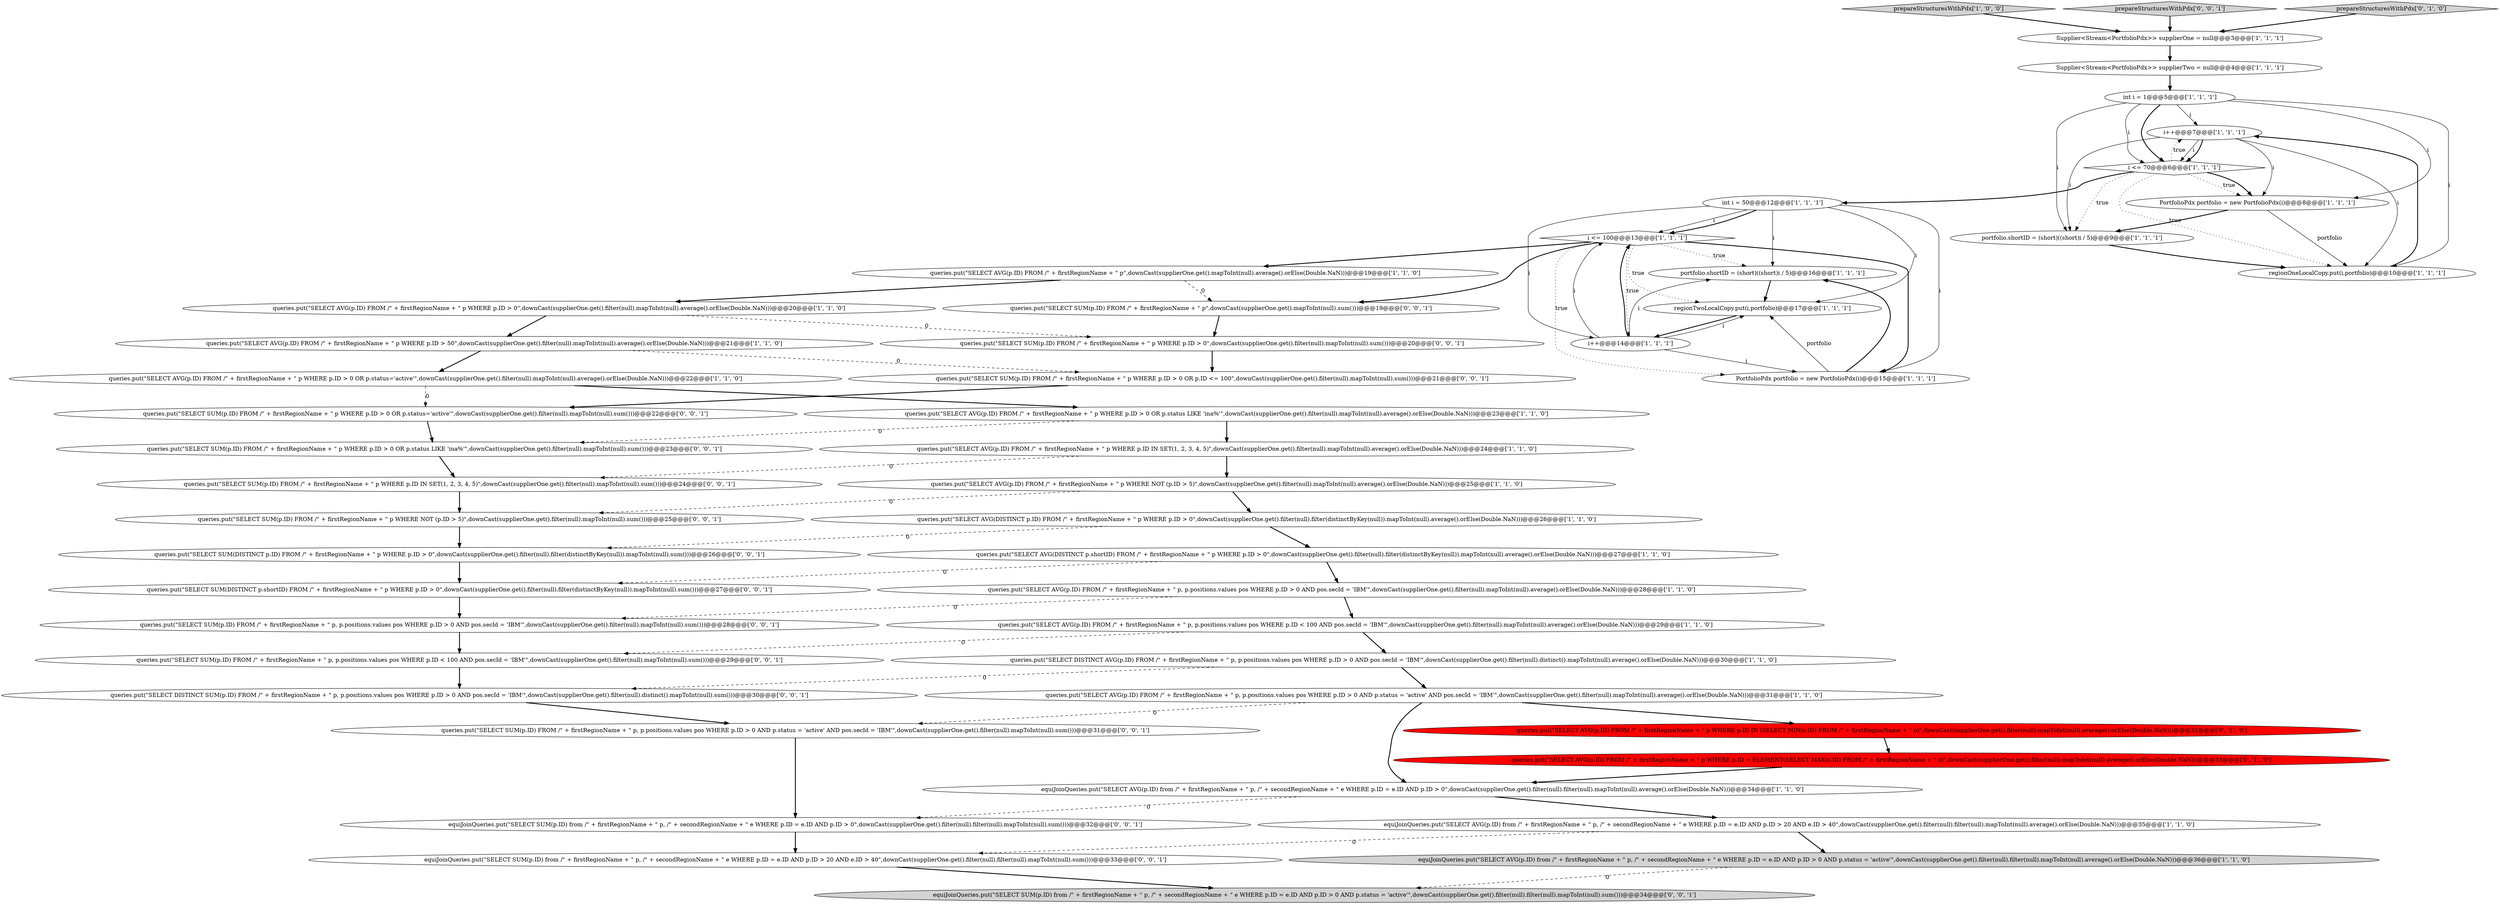 digraph {
0 [style = filled, label = "Supplier<Stream<PortfolioPdx>> supplierOne = null@@@3@@@['1', '1', '1']", fillcolor = white, shape = ellipse image = "AAA0AAABBB1BBB"];
4 [style = filled, label = "i++@@@7@@@['1', '1', '1']", fillcolor = white, shape = ellipse image = "AAA0AAABBB1BBB"];
38 [style = filled, label = "queries.put(\"SELECT SUM(p.ID) FROM /\" + firstRegionName + \" p, p.positions.values pos WHERE p.ID < 100 AND pos.secId = 'IBM'\",downCast(supplierOne.get().filter(null).mapToInt(null).sum()))@@@29@@@['0', '0', '1']", fillcolor = white, shape = ellipse image = "AAA0AAABBB3BBB"];
8 [style = filled, label = "queries.put(\"SELECT AVG(p.ID) FROM /\" + firstRegionName + \" p, p.positions.values pos WHERE p.ID > 0 AND pos.secId = 'IBM'\",downCast(supplierOne.get().filter(null).mapToInt(null).average().orElse(Double.NaN)))@@@28@@@['1', '1', '0']", fillcolor = white, shape = ellipse image = "AAA0AAABBB1BBB"];
33 [style = filled, label = "queries.put(\"SELECT AVG(p.ID) FROM /\" + firstRegionName + \" p WHERE p.ID IN (SELECT MIN(o.ID) FROM /\" + firstRegionName + \" o)\",downCast(supplierOne.get().filter(null).mapToInt(null).average().orElse(Double.NaN)))@@@32@@@['0', '1', '0']", fillcolor = red, shape = ellipse image = "AAA1AAABBB2BBB"];
32 [style = filled, label = "queries.put(\"SELECT AVG(p.ID) FROM /\" + firstRegionName + \" p WHERE p.ID = ELEMENT(SELECT MAX(o.ID) FROM /\" + firstRegionName + \" o)\",downCast(supplierOne.get().filter(null).mapToInt(null).average().orElse(Double.NaN)))@@@33@@@['0', '1', '0']", fillcolor = red, shape = ellipse image = "AAA1AAABBB2BBB"];
3 [style = filled, label = "queries.put(\"SELECT AVG(p.ID) FROM /\" + firstRegionName + \" p\",downCast(supplierOne.get().mapToInt(null).average().orElse(Double.NaN)))@@@19@@@['1', '1', '0']", fillcolor = white, shape = ellipse image = "AAA0AAABBB1BBB"];
18 [style = filled, label = "i <= 100@@@13@@@['1', '1', '1']", fillcolor = white, shape = diamond image = "AAA0AAABBB1BBB"];
7 [style = filled, label = "queries.put(\"SELECT AVG(DISTINCT p.shortID) FROM /\" + firstRegionName + \" p WHERE p.ID > 0\",downCast(supplierOne.get().filter(null).filter(distinctByKey(null)).mapToInt(null).average().orElse(Double.NaN)))@@@27@@@['1', '1', '0']", fillcolor = white, shape = ellipse image = "AAA0AAABBB1BBB"];
30 [style = filled, label = "queries.put(\"SELECT DISTINCT AVG(p.ID) FROM /\" + firstRegionName + \" p, p.positions.values pos WHERE p.ID > 0 AND pos.secId = 'IBM'\",downCast(supplierOne.get().filter(null).distinct().mapToInt(null).average().orElse(Double.NaN)))@@@30@@@['1', '1', '0']", fillcolor = white, shape = ellipse image = "AAA0AAABBB1BBB"];
14 [style = filled, label = "queries.put(\"SELECT AVG(p.ID) FROM /\" + firstRegionName + \" p, p.positions.values pos WHERE p.ID > 0 AND p.status = 'active' AND pos.secId = 'IBM'\",downCast(supplierOne.get().filter(null).mapToInt(null).average().orElse(Double.NaN)))@@@31@@@['1', '1', '0']", fillcolor = white, shape = ellipse image = "AAA0AAABBB1BBB"];
23 [style = filled, label = "queries.put(\"SELECT AVG(p.ID) FROM /\" + firstRegionName + \" p WHERE p.ID > 0 OR p.status LIKE 'ina%'\",downCast(supplierOne.get().filter(null).mapToInt(null).average().orElse(Double.NaN)))@@@23@@@['1', '1', '0']", fillcolor = white, shape = ellipse image = "AAA0AAABBB1BBB"];
25 [style = filled, label = "prepareStructuresWithPdx['1', '0', '0']", fillcolor = lightgray, shape = diamond image = "AAA0AAABBB1BBB"];
45 [style = filled, label = "queries.put(\"SELECT DISTINCT SUM(p.ID) FROM /\" + firstRegionName + \" p, p.positions.values pos WHERE p.ID > 0 AND pos.secId = 'IBM'\",downCast(supplierOne.get().filter(null).distinct().mapToInt(null).sum()))@@@30@@@['0', '0', '1']", fillcolor = white, shape = ellipse image = "AAA0AAABBB3BBB"];
39 [style = filled, label = "queries.put(\"SELECT SUM(DISTINCT p.shortID) FROM /\" + firstRegionName + \" p WHERE p.ID > 0\",downCast(supplierOne.get().filter(null).filter(distinctByKey(null)).mapToInt(null).sum()))@@@27@@@['0', '0', '1']", fillcolor = white, shape = ellipse image = "AAA0AAABBB3BBB"];
47 [style = filled, label = "equiJoinQueries.put(\"SELECT SUM(p.ID) from /\" + firstRegionName + \" p, /\" + secondRegionName + \" e WHERE p.ID = e.ID AND p.ID > 0 AND p.status = 'active'\",downCast(supplierOne.get().filter(null).filter(null).mapToInt(null).sum()))@@@34@@@['0', '0', '1']", fillcolor = lightgray, shape = ellipse image = "AAA0AAABBB3BBB"];
6 [style = filled, label = "portfolio.shortID = (short)((short)i / 5)@@@16@@@['1', '1', '1']", fillcolor = white, shape = ellipse image = "AAA0AAABBB1BBB"];
24 [style = filled, label = "PortfolioPdx portfolio = new PortfolioPdx(i)@@@15@@@['1', '1', '1']", fillcolor = white, shape = ellipse image = "AAA0AAABBB1BBB"];
9 [style = filled, label = "Supplier<Stream<PortfolioPdx>> supplierTwo = null@@@4@@@['1', '1', '1']", fillcolor = white, shape = ellipse image = "AAA0AAABBB1BBB"];
42 [style = filled, label = "queries.put(\"SELECT SUM(p.ID) FROM /\" + firstRegionName + \" p WHERE NOT (p.ID > 5)\",downCast(supplierOne.get().filter(null).mapToInt(null).sum()))@@@25@@@['0', '0', '1']", fillcolor = white, shape = ellipse image = "AAA0AAABBB3BBB"];
11 [style = filled, label = "queries.put(\"SELECT AVG(p.ID) FROM /\" + firstRegionName + \" p WHERE p.ID > 0 OR p.status='active'\",downCast(supplierOne.get().filter(null).mapToInt(null).average().orElse(Double.NaN)))@@@22@@@['1', '1', '0']", fillcolor = white, shape = ellipse image = "AAA0AAABBB1BBB"];
40 [style = filled, label = "equiJoinQueries.put(\"SELECT SUM(p.ID) from /\" + firstRegionName + \" p, /\" + secondRegionName + \" e WHERE p.ID = e.ID AND p.ID > 0\",downCast(supplierOne.get().filter(null).filter(null).mapToInt(null).sum()))@@@32@@@['0', '0', '1']", fillcolor = white, shape = ellipse image = "AAA0AAABBB3BBB"];
1 [style = filled, label = "i++@@@14@@@['1', '1', '1']", fillcolor = white, shape = ellipse image = "AAA0AAABBB1BBB"];
46 [style = filled, label = "queries.put(\"SELECT SUM(p.ID) FROM /\" + firstRegionName + \" p, p.positions.values pos WHERE p.ID > 0 AND pos.secId = 'IBM'\",downCast(supplierOne.get().filter(null).mapToInt(null).sum()))@@@28@@@['0', '0', '1']", fillcolor = white, shape = ellipse image = "AAA0AAABBB3BBB"];
26 [style = filled, label = "int i = 50@@@12@@@['1', '1', '1']", fillcolor = white, shape = ellipse image = "AAA0AAABBB1BBB"];
21 [style = filled, label = "queries.put(\"SELECT AVG(p.ID) FROM /\" + firstRegionName + \" p WHERE p.ID > 0\",downCast(supplierOne.get().filter(null).mapToInt(null).average().orElse(Double.NaN)))@@@20@@@['1', '1', '0']", fillcolor = white, shape = ellipse image = "AAA0AAABBB1BBB"];
2 [style = filled, label = "int i = 1@@@5@@@['1', '1', '1']", fillcolor = white, shape = ellipse image = "AAA0AAABBB1BBB"];
44 [style = filled, label = "queries.put(\"SELECT SUM(DISTINCT p.ID) FROM /\" + firstRegionName + \" p WHERE p.ID > 0\",downCast(supplierOne.get().filter(null).filter(distinctByKey(null)).mapToInt(null).sum()))@@@26@@@['0', '0', '1']", fillcolor = white, shape = ellipse image = "AAA0AAABBB3BBB"];
15 [style = filled, label = "equiJoinQueries.put(\"SELECT AVG(p.ID) from /\" + firstRegionName + \" p, /\" + secondRegionName + \" e WHERE p.ID = e.ID AND p.ID > 0 AND p.status = 'active'\",downCast(supplierOne.get().filter(null).filter(null).mapToInt(null).average().orElse(Double.NaN)))@@@36@@@['1', '1', '0']", fillcolor = lightgray, shape = ellipse image = "AAA0AAABBB1BBB"];
34 [style = filled, label = "equiJoinQueries.put(\"SELECT SUM(p.ID) from /\" + firstRegionName + \" p, /\" + secondRegionName + \" e WHERE p.ID = e.ID AND p.ID > 20 AND e.ID > 40\",downCast(supplierOne.get().filter(null).filter(null).mapToInt(null).sum()))@@@33@@@['0', '0', '1']", fillcolor = white, shape = ellipse image = "AAA0AAABBB3BBB"];
19 [style = filled, label = "PortfolioPdx portfolio = new PortfolioPdx(i)@@@8@@@['1', '1', '1']", fillcolor = white, shape = ellipse image = "AAA0AAABBB1BBB"];
10 [style = filled, label = "queries.put(\"SELECT AVG(p.ID) FROM /\" + firstRegionName + \" p WHERE p.ID IN SET(1, 2, 3, 4, 5)\",downCast(supplierOne.get().filter(null).mapToInt(null).average().orElse(Double.NaN)))@@@24@@@['1', '1', '0']", fillcolor = white, shape = ellipse image = "AAA0AAABBB1BBB"];
29 [style = filled, label = "i <= 70@@@6@@@['1', '1', '1']", fillcolor = white, shape = diamond image = "AAA0AAABBB1BBB"];
13 [style = filled, label = "regionTwoLocalCopy.put(i,portfolio)@@@17@@@['1', '1', '1']", fillcolor = white, shape = ellipse image = "AAA0AAABBB1BBB"];
28 [style = filled, label = "queries.put(\"SELECT AVG(p.ID) FROM /\" + firstRegionName + \" p WHERE p.ID > 50\",downCast(supplierOne.get().filter(null).mapToInt(null).average().orElse(Double.NaN)))@@@21@@@['1', '1', '0']", fillcolor = white, shape = ellipse image = "AAA0AAABBB1BBB"];
37 [style = filled, label = "queries.put(\"SELECT SUM(p.ID) FROM /\" + firstRegionName + \" p WHERE p.ID IN SET(1, 2, 3, 4, 5)\",downCast(supplierOne.get().filter(null).mapToInt(null).sum()))@@@24@@@['0', '0', '1']", fillcolor = white, shape = ellipse image = "AAA0AAABBB3BBB"];
49 [style = filled, label = "prepareStructuresWithPdx['0', '0', '1']", fillcolor = lightgray, shape = diamond image = "AAA0AAABBB3BBB"];
16 [style = filled, label = "regionOneLocalCopy.put(i,portfolio)@@@10@@@['1', '1', '1']", fillcolor = white, shape = ellipse image = "AAA0AAABBB1BBB"];
22 [style = filled, label = "queries.put(\"SELECT AVG(p.ID) FROM /\" + firstRegionName + \" p WHERE NOT (p.ID > 5)\",downCast(supplierOne.get().filter(null).mapToInt(null).average().orElse(Double.NaN)))@@@25@@@['1', '1', '0']", fillcolor = white, shape = ellipse image = "AAA0AAABBB1BBB"];
41 [style = filled, label = "queries.put(\"SELECT SUM(p.ID) FROM /\" + firstRegionName + \" p WHERE p.ID > 0 OR p.status='active'\",downCast(supplierOne.get().filter(null).mapToInt(null).sum()))@@@22@@@['0', '0', '1']", fillcolor = white, shape = ellipse image = "AAA0AAABBB3BBB"];
43 [style = filled, label = "queries.put(\"SELECT SUM(p.ID) FROM /\" + firstRegionName + \" p WHERE p.ID > 0 OR p.status LIKE 'ina%'\",downCast(supplierOne.get().filter(null).mapToInt(null).sum()))@@@23@@@['0', '0', '1']", fillcolor = white, shape = ellipse image = "AAA0AAABBB3BBB"];
17 [style = filled, label = "equiJoinQueries.put(\"SELECT AVG(p.ID) from /\" + firstRegionName + \" p, /\" + secondRegionName + \" e WHERE p.ID = e.ID AND p.ID > 20 AND e.ID > 40\",downCast(supplierOne.get().filter(null).filter(null).mapToInt(null).average().orElse(Double.NaN)))@@@35@@@['1', '1', '0']", fillcolor = white, shape = ellipse image = "AAA0AAABBB1BBB"];
48 [style = filled, label = "queries.put(\"SELECT SUM(p.ID) FROM /\" + firstRegionName + \" p WHERE p.ID > 0\",downCast(supplierOne.get().filter(null).mapToInt(null).sum()))@@@20@@@['0', '0', '1']", fillcolor = white, shape = ellipse image = "AAA0AAABBB3BBB"];
36 [style = filled, label = "queries.put(\"SELECT SUM(p.ID) FROM /\" + firstRegionName + \" p WHERE p.ID > 0 OR p.ID <= 100\",downCast(supplierOne.get().filter(null).mapToInt(null).sum()))@@@21@@@['0', '0', '1']", fillcolor = white, shape = ellipse image = "AAA0AAABBB3BBB"];
12 [style = filled, label = "portfolio.shortID = (short)((short)i / 5)@@@9@@@['1', '1', '1']", fillcolor = white, shape = ellipse image = "AAA0AAABBB1BBB"];
35 [style = filled, label = "queries.put(\"SELECT SUM(p.ID) FROM /\" + firstRegionName + \" p\",downCast(supplierOne.get().mapToInt(null).sum()))@@@19@@@['0', '0', '1']", fillcolor = white, shape = ellipse image = "AAA0AAABBB3BBB"];
31 [style = filled, label = "prepareStructuresWithPdx['0', '1', '0']", fillcolor = lightgray, shape = diamond image = "AAA0AAABBB2BBB"];
27 [style = filled, label = "queries.put(\"SELECT AVG(DISTINCT p.ID) FROM /\" + firstRegionName + \" p WHERE p.ID > 0\",downCast(supplierOne.get().filter(null).filter(distinctByKey(null)).mapToInt(null).average().orElse(Double.NaN)))@@@26@@@['1', '1', '0']", fillcolor = white, shape = ellipse image = "AAA0AAABBB1BBB"];
20 [style = filled, label = "equiJoinQueries.put(\"SELECT AVG(p.ID) from /\" + firstRegionName + \" p, /\" + secondRegionName + \" e WHERE p.ID = e.ID AND p.ID > 0\",downCast(supplierOne.get().filter(null).filter(null).mapToInt(null).average().orElse(Double.NaN)))@@@34@@@['1', '1', '0']", fillcolor = white, shape = ellipse image = "AAA0AAABBB1BBB"];
5 [style = filled, label = "queries.put(\"SELECT AVG(p.ID) FROM /\" + firstRegionName + \" p, p.positions.values pos WHERE p.ID < 100 AND pos.secId = 'IBM'\",downCast(supplierOne.get().filter(null).mapToInt(null).average().orElse(Double.NaN)))@@@29@@@['1', '1', '0']", fillcolor = white, shape = ellipse image = "AAA0AAABBB1BBB"];
50 [style = filled, label = "queries.put(\"SELECT SUM(p.ID) FROM /\" + firstRegionName + \" p, p.positions.values pos WHERE p.ID > 0 AND p.status = 'active' AND pos.secId = 'IBM'\",downCast(supplierOne.get().filter(null).mapToInt(null).sum()))@@@31@@@['0', '0', '1']", fillcolor = white, shape = ellipse image = "AAA0AAABBB3BBB"];
18->3 [style = bold, label=""];
35->48 [style = bold, label=""];
1->24 [style = solid, label="i"];
20->40 [style = dashed, label="0"];
4->29 [style = solid, label="i"];
26->1 [style = solid, label="i"];
49->0 [style = bold, label=""];
7->8 [style = bold, label=""];
24->13 [style = solid, label="portfolio"];
13->1 [style = bold, label=""];
21->28 [style = bold, label=""];
23->43 [style = dashed, label="0"];
22->42 [style = dashed, label="0"];
42->44 [style = bold, label=""];
28->36 [style = dashed, label="0"];
27->7 [style = bold, label=""];
21->48 [style = dashed, label="0"];
18->35 [style = bold, label=""];
30->14 [style = bold, label=""];
5->30 [style = bold, label=""];
32->20 [style = bold, label=""];
1->13 [style = solid, label="i"];
29->16 [style = dotted, label="true"];
14->20 [style = bold, label=""];
18->13 [style = dotted, label="true"];
4->12 [style = solid, label="i"];
46->38 [style = bold, label=""];
26->24 [style = solid, label="i"];
36->41 [style = bold, label=""];
19->12 [style = bold, label=""];
9->2 [style = bold, label=""];
2->19 [style = solid, label="i"];
34->47 [style = bold, label=""];
38->45 [style = bold, label=""];
40->34 [style = bold, label=""];
8->46 [style = dashed, label="0"];
29->26 [style = bold, label=""];
1->18 [style = solid, label="i"];
18->6 [style = dotted, label="true"];
30->45 [style = dashed, label="0"];
4->19 [style = solid, label="i"];
2->4 [style = solid, label="i"];
17->15 [style = bold, label=""];
23->10 [style = bold, label=""];
5->38 [style = dashed, label="0"];
7->39 [style = dashed, label="0"];
41->43 [style = bold, label=""];
26->18 [style = solid, label="i"];
29->19 [style = dotted, label="true"];
25->0 [style = bold, label=""];
29->4 [style = dotted, label="true"];
18->24 [style = bold, label=""];
39->46 [style = bold, label=""];
3->35 [style = dashed, label="0"];
31->0 [style = bold, label=""];
18->1 [style = dotted, label="true"];
18->24 [style = dotted, label="true"];
4->29 [style = bold, label=""];
26->13 [style = solid, label="i"];
29->19 [style = bold, label=""];
4->16 [style = solid, label="i"];
26->6 [style = solid, label="i"];
6->13 [style = bold, label=""];
3->21 [style = bold, label=""];
33->32 [style = bold, label=""];
27->44 [style = dashed, label="0"];
16->4 [style = bold, label=""];
37->42 [style = bold, label=""];
2->29 [style = solid, label="i"];
14->50 [style = dashed, label="0"];
10->22 [style = bold, label=""];
0->9 [style = bold, label=""];
20->17 [style = bold, label=""];
19->16 [style = solid, label="portfolio"];
48->36 [style = bold, label=""];
1->6 [style = solid, label="i"];
17->34 [style = dashed, label="0"];
28->11 [style = bold, label=""];
15->47 [style = dashed, label="0"];
1->18 [style = bold, label=""];
12->16 [style = bold, label=""];
43->37 [style = bold, label=""];
29->12 [style = dotted, label="true"];
44->39 [style = bold, label=""];
14->33 [style = bold, label=""];
8->5 [style = bold, label=""];
22->27 [style = bold, label=""];
45->50 [style = bold, label=""];
50->40 [style = bold, label=""];
2->12 [style = solid, label="i"];
11->41 [style = dashed, label="0"];
10->37 [style = dashed, label="0"];
2->29 [style = bold, label=""];
24->6 [style = bold, label=""];
11->23 [style = bold, label=""];
2->16 [style = solid, label="i"];
26->18 [style = bold, label=""];
}
